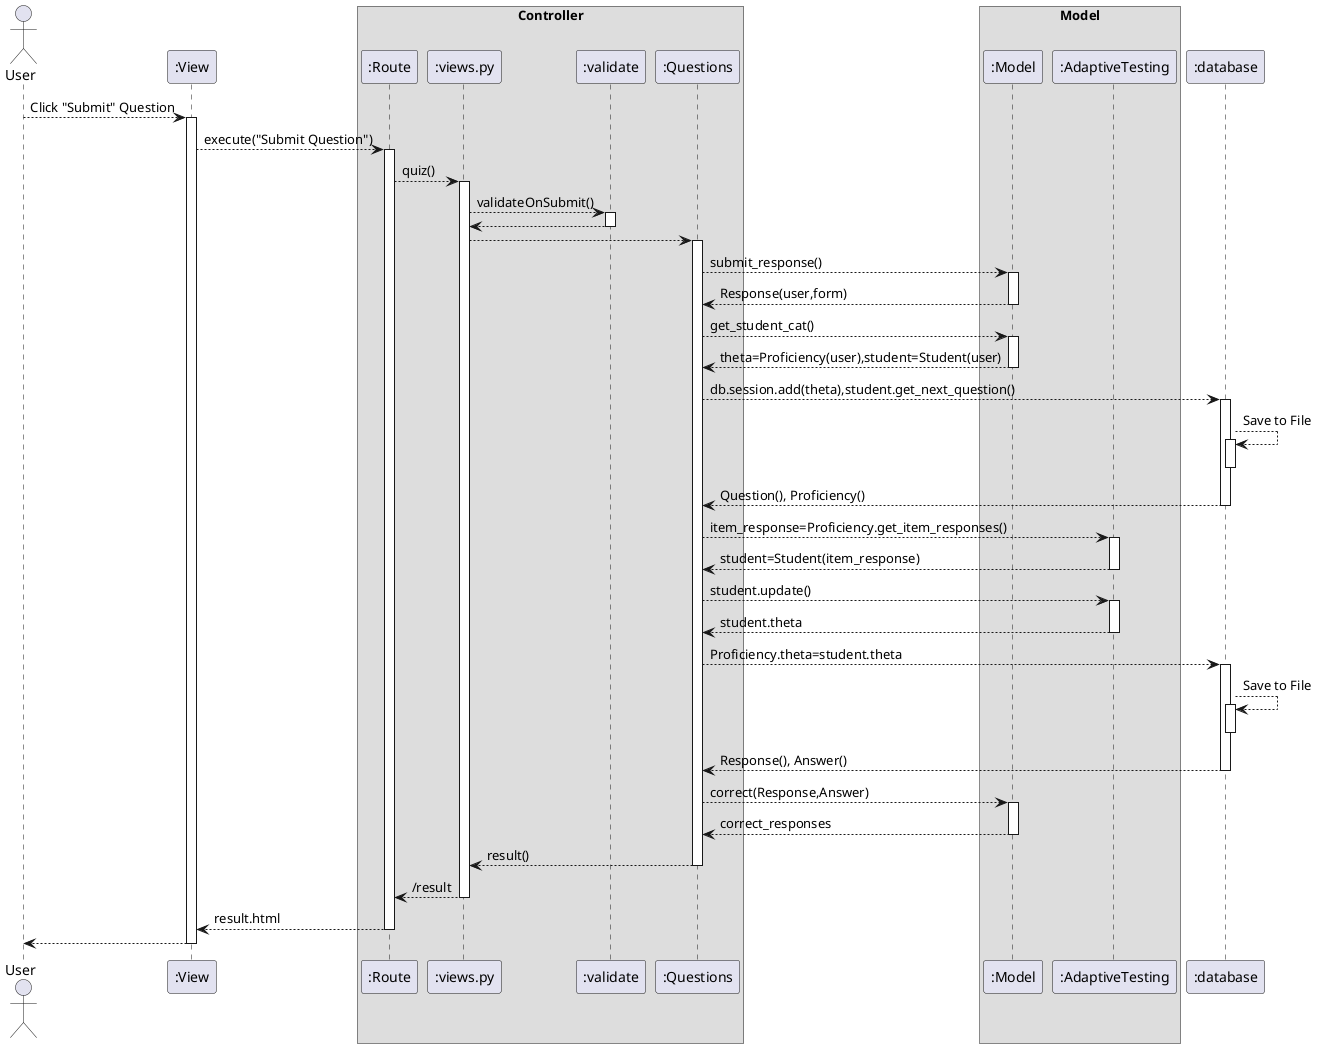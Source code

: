 @startuml
Actor User as user
Participant ":View" as view
box Controller
participant ":Route" as Route
participant ":views.py" as views
participant ":validate" as validate
participant ":Questions" as qns
end box
box Model
Participant ":Model" as model
participant ":AdaptiveTesting" as ML
end box
Participant ":database" as database


user --> view : Click "Submit" Question
activate view

view --> Route : execute("Submit Question")
activate Route

Route --> views : quiz()
activate views

views --> validate : validateOnSubmit()
activate validate

validate --> views
deactivate validate

views --> qns
activate qns

qns --> model : submit_response()
activate model

model --> qns : Response(user,form)
deactivate model

qns --> model : get_student_cat()
activate model

model --> qns : theta=Proficiency(user),student=Student(user)
deactivate model

qns --> database : db.session.add(theta),student.get_next_question()
activate database

database --> database : Save to File
activate database
deactivate database

database --> qns : Question(), Proficiency()
deactivate database

qns --> ML : item_response=Proficiency.get_item_responses()
activate ML

ML --> qns : student=Student(item_response)
deactivate ML

qns --> ML : student.update()
activate ML

ML --> qns : student.theta
deactivate ML 

qns --> database : Proficiency.theta=student.theta
activate database

database --> database : Save to File
activate database
deactivate database

database --> qns : Response(), Answer()
deactivate database

qns --> model : correct(Response,Answer)
activate model

model --> qns : correct_responses
deactivate model

qns --> views : result()
deactivate qns

views --> Route : /result
deactivate views

Route --> view : result.html
deactivate Route

view --> user
deactivate view

@enduml